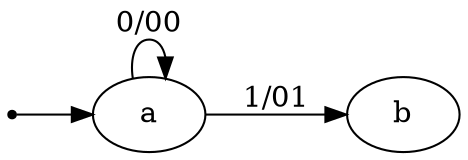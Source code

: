digraph STG {
  rankdir = LR;

INIT [shape = point]
a[label="a"];
INIT ->a
a->a[label="0/00"];
a->b[label="1/01"];
}